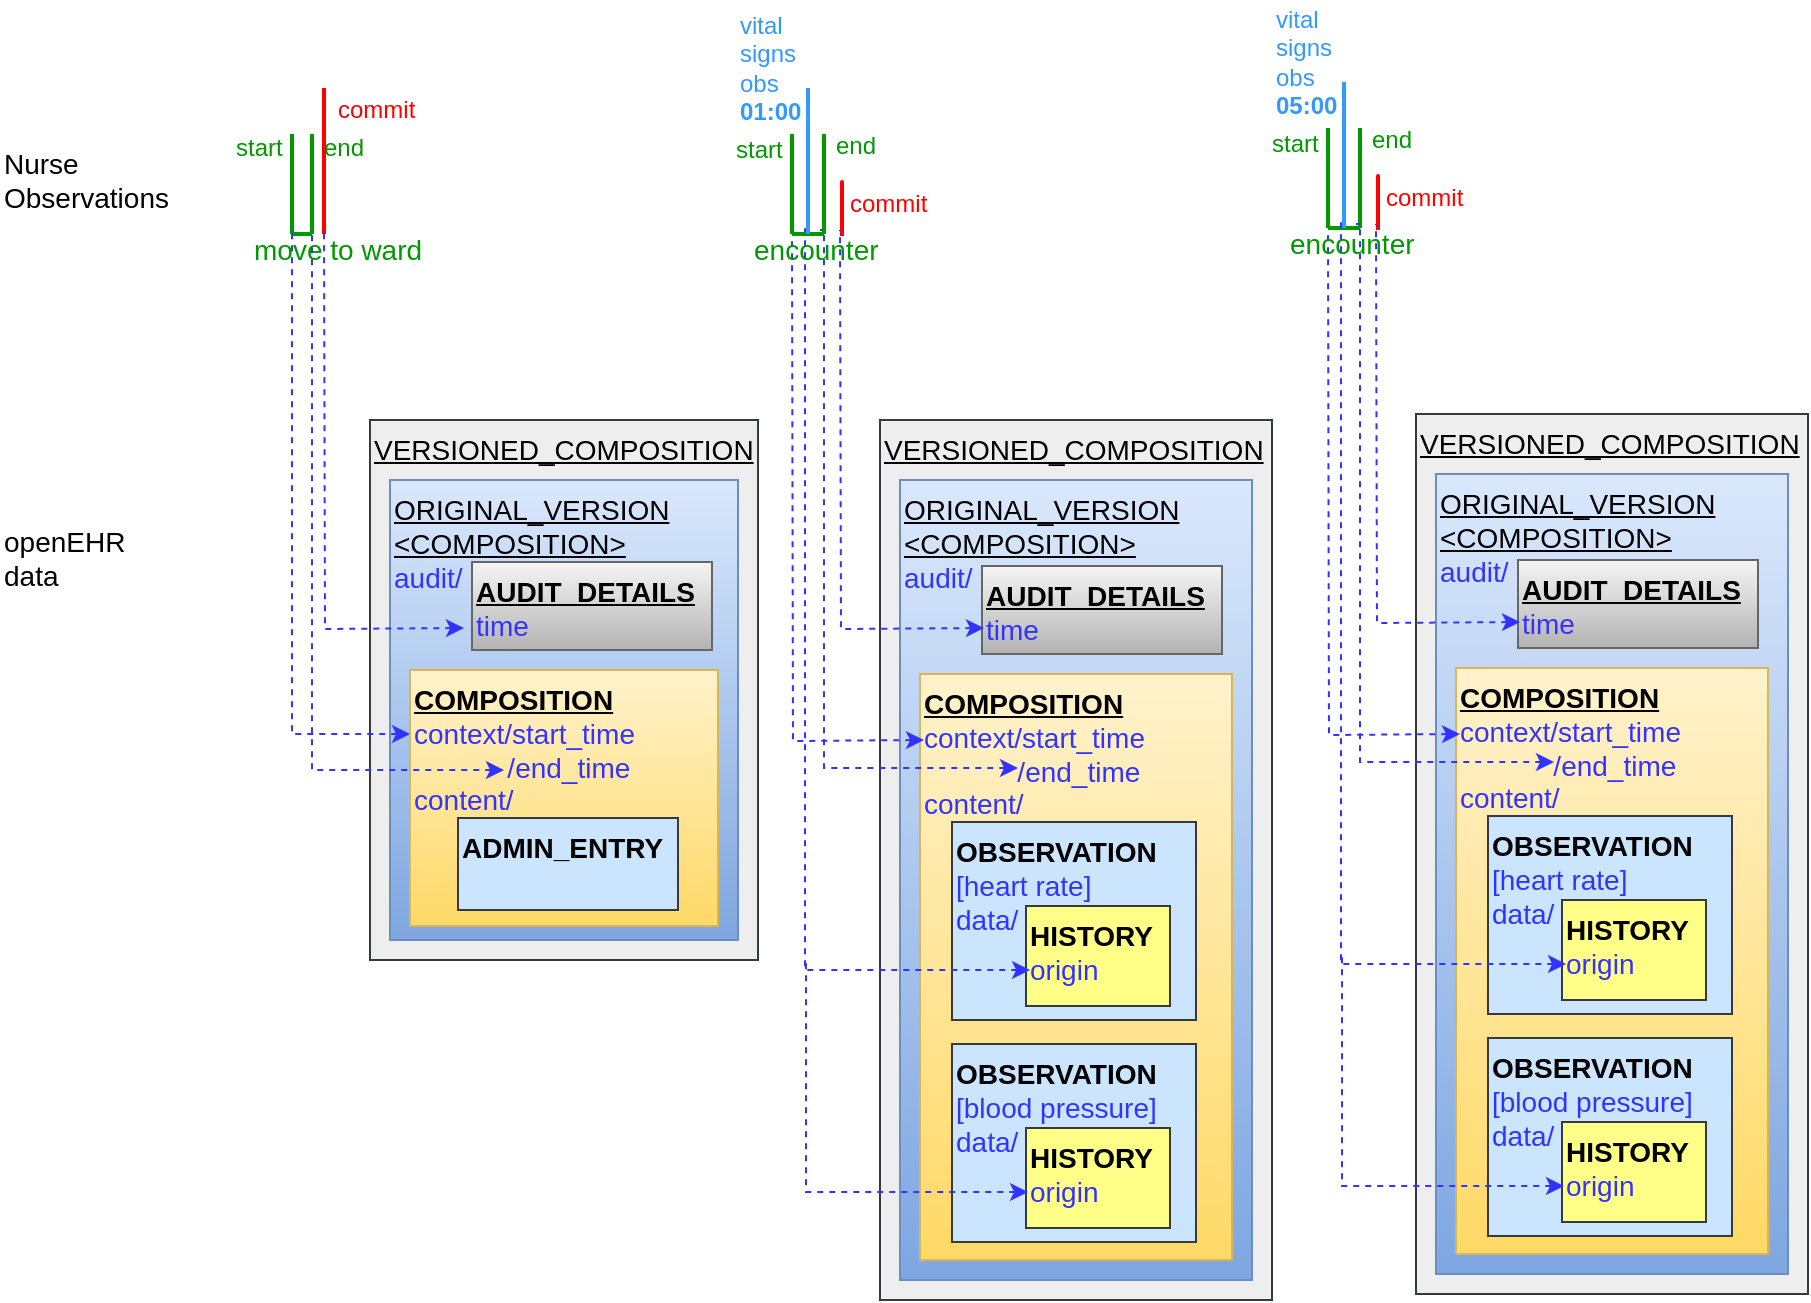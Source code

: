 <mxfile version="12.1.3" type="device" pages="1"><diagram id="17q0zIeaWyp3a5sSstnz" name="Page-1"><mxGraphModel dx="1030" dy="705" grid="1" gridSize="10" guides="1" tooltips="1" connect="1" arrows="1" fold="1" page="1" pageScale="1" pageWidth="1169" pageHeight="827" math="0" shadow="0"><root><mxCell id="0"/><mxCell id="1" parent="0"/><mxCell id="CNwp2tgJj030laKXjyMa-1" value="&lt;u&gt;&lt;span&gt;VERSIONED_COMPOSITION&lt;/span&gt;&lt;/u&gt;&lt;br&gt;" style="rounded=0;whiteSpace=wrap;html=1;fontSize=14;verticalAlign=top;align=left;fillColor=#eeeeee;strokeColor=#36393d;fontStyle=0" parent="1" vertex="1"><mxGeometry x="470" y="247" width="196" height="440" as="geometry"/></mxCell><mxCell id="CNwp2tgJj030laKXjyMa-10" value="&lt;u&gt;&lt;span&gt;ORIGINAL_VERSION&lt;br&gt;&amp;lt;COMPOSITION&amp;gt;&lt;/span&gt;&lt;br&gt;&lt;/u&gt;&lt;font color=&quot;#3333ff&quot;&gt;audit/&lt;/font&gt;" style="rounded=0;whiteSpace=wrap;html=1;fontSize=14;verticalAlign=top;align=left;fillColor=#dae8fc;strokeColor=#6c8ebf;gradientColor=#7ea6e0;fontStyle=0" parent="1" vertex="1"><mxGeometry x="480" y="277" width="176" height="400" as="geometry"/></mxCell><mxCell id="CNwp2tgJj030laKXjyMa-11" value="&lt;u style=&quot;font-weight: bold&quot;&gt;COMPOSITION&lt;br&gt;&lt;/u&gt;&lt;font color=&quot;#3333ff&quot;&gt;context/start_time&lt;br&gt;&amp;nbsp; &amp;nbsp; &amp;nbsp; &amp;nbsp; &amp;nbsp; &amp;nbsp; /end_time&lt;br&gt;content/&amp;nbsp;&lt;br&gt;&lt;/font&gt;" style="rounded=0;whiteSpace=wrap;html=1;fontSize=14;verticalAlign=top;align=left;fillColor=#fff2cc;strokeColor=#d6b656;gradientColor=#ffd966;" parent="1" vertex="1"><mxGeometry x="490" y="374" width="156" height="293" as="geometry"/></mxCell><mxCell id="CNwp2tgJj030laKXjyMa-12" value="&lt;u&gt;AUDIT_DETAILS&lt;/u&gt;&lt;br&gt;&lt;span style=&quot;font-weight: normal&quot;&gt;&lt;font color=&quot;#3333ff&quot;&gt;time&lt;/font&gt;&lt;/span&gt;" style="rounded=0;whiteSpace=wrap;html=1;fontSize=14;verticalAlign=top;align=left;fillColor=#f5f5f5;strokeColor=#666666;gradientColor=#b3b3b3;fontStyle=1" parent="1" vertex="1"><mxGeometry x="521" y="320" width="120" height="44" as="geometry"/></mxCell><mxCell id="CNwp2tgJj030laKXjyMa-32" value="&lt;b&gt;OBSERVATION&lt;/b&gt;&lt;font color=&quot;#3333ff&quot;&gt; [heart rate]&lt;/font&gt;&lt;br&gt;&lt;font color=&quot;#3333ff&quot;&gt;data/&lt;br&gt;&lt;/font&gt;" style="rounded=0;whiteSpace=wrap;html=1;fontSize=14;verticalAlign=top;align=left;fillColor=#cce5ff;strokeColor=#36393d;" parent="1" vertex="1"><mxGeometry x="506" y="448" width="122" height="99" as="geometry"/></mxCell><mxCell id="CNwp2tgJj030laKXjyMa-33" value="&lt;b&gt;HISTORY&lt;/b&gt;&lt;br&gt;&lt;font color=&quot;#3333ff&quot;&gt;origin&lt;/font&gt;" style="rounded=0;whiteSpace=wrap;html=1;fontSize=14;verticalAlign=top;align=left;fillColor=#ffff88;strokeColor=#36393d;" parent="1" vertex="1"><mxGeometry x="543" y="490" width="72" height="50" as="geometry"/></mxCell><mxCell id="CNwp2tgJj030laKXjyMa-34" value="Nurse&lt;br&gt;Observations" style="text;html=1;resizable=0;points=[];autosize=1;align=left;verticalAlign=top;spacingTop=-4;fontSize=14;fontColor=#000000;" parent="1" vertex="1"><mxGeometry x="30" y="108" width="100" height="40" as="geometry"/></mxCell><mxCell id="CNwp2tgJj030laKXjyMa-35" value="openEHR&lt;br&gt;data" style="text;html=1;resizable=0;points=[];autosize=1;align=left;verticalAlign=top;spacingTop=-4;fontSize=14;fontColor=#000000;" parent="1" vertex="1"><mxGeometry x="30" y="297" width="80" height="40" as="geometry"/></mxCell><mxCell id="CNwp2tgJj030laKXjyMa-36" style="edgeStyle=orthogonalEdgeStyle;rounded=0;orthogonalLoop=1;jettySize=auto;html=1;entryX=0.307;entryY=-0.175;entryDx=0;entryDy=0;entryPerimeter=0;strokeColor=#3333FF;strokeWidth=1;fontSize=14;fontColor=#000000;exitX=0.012;exitY=0.169;exitDx=0;exitDy=0;exitPerimeter=0;dashed=1;endArrow=none;endFill=0;startArrow=classic;startFill=1;" parent="1" edge="1"><mxGeometry relative="1" as="geometry"><mxPoint x="492" y="407" as="sourcePoint"/><mxPoint x="426" y="155" as="targetPoint"/></mxGeometry></mxCell><mxCell id="CNwp2tgJj030laKXjyMa-38" style="edgeStyle=orthogonalEdgeStyle;rounded=0;orthogonalLoop=1;jettySize=auto;html=1;strokeColor=#3333FF;strokeWidth=1;fontSize=14;fontColor=#000000;dashed=1;endArrow=none;endFill=0;startArrow=classic;startFill=1;entryX=0.471;entryY=0.05;entryDx=0;entryDy=0;entryPerimeter=0;" parent="1" edge="1"><mxGeometry relative="1" as="geometry"><mxPoint x="539" y="421" as="sourcePoint"/><mxPoint x="440" y="152" as="targetPoint"/><Array as="points"><mxPoint x="442" y="421"/><mxPoint x="442" y="152"/></Array></mxGeometry></mxCell><mxCell id="CNwp2tgJj030laKXjyMa-39" style="edgeStyle=orthogonalEdgeStyle;rounded=0;orthogonalLoop=1;jettySize=auto;html=1;strokeColor=#3333FF;strokeWidth=1;fontSize=14;fontColor=#000000;exitX=0.028;exitY=0.64;exitDx=0;exitDy=0;dashed=1;endArrow=none;endFill=0;startArrow=classic;startFill=1;entryX=0.393;entryY=-0.025;entryDx=0;entryDy=0;entryPerimeter=0;exitPerimeter=0;" parent="1" source="CNwp2tgJj030laKXjyMa-33" target="CNwp2tgJj030laKXjyMa-19" edge="1"><mxGeometry relative="1" as="geometry"><mxPoint x="504" y="685.5" as="sourcePoint"/><mxPoint x="382" y="328.5" as="targetPoint"/><Array as="points"><mxPoint x="433" y="522"/></Array></mxGeometry></mxCell><mxCell id="X2bDUbyLFdhplwHxZlDc-37" value="" style="endArrow=none;html=1;strokeColor=#009900;strokeWidth=2;" parent="1" edge="1"><mxGeometry width="50" height="50" relative="1" as="geometry"><mxPoint x="176" y="154" as="sourcePoint"/><mxPoint x="186" y="154" as="targetPoint"/></mxGeometry></mxCell><mxCell id="X2bDUbyLFdhplwHxZlDc-38" value="" style="endArrow=none;html=1;strokeColor=#009900;strokeWidth=2;" parent="1" edge="1"><mxGeometry width="50" height="50" relative="1" as="geometry"><mxPoint x="176" y="104" as="sourcePoint"/><mxPoint x="176" y="154" as="targetPoint"/></mxGeometry></mxCell><mxCell id="X2bDUbyLFdhplwHxZlDc-39" value="" style="endArrow=none;html=1;strokeColor=#009900;strokeWidth=2;" parent="1" edge="1"><mxGeometry width="50" height="50" relative="1" as="geometry"><mxPoint x="186" y="104" as="sourcePoint"/><mxPoint x="186" y="154" as="targetPoint"/></mxGeometry></mxCell><mxCell id="X2bDUbyLFdhplwHxZlDc-41" value="move to ward" style="text;html=1;resizable=0;points=[];autosize=1;align=left;verticalAlign=top;spacingTop=-4;fontColor=#009900;fontSize=14;" parent="1" vertex="1"><mxGeometry x="155" y="151" width="100" height="20" as="geometry"/></mxCell><mxCell id="X2bDUbyLFdhplwHxZlDc-42" value="start" style="text;html=1;resizable=0;points=[];autosize=1;align=left;verticalAlign=top;spacingTop=-4;fontColor=#009900;" parent="1" vertex="1"><mxGeometry x="146" y="101" width="40" height="20" as="geometry"/></mxCell><mxCell id="X2bDUbyLFdhplwHxZlDc-43" value="end" style="text;html=1;resizable=0;points=[];autosize=1;align=left;verticalAlign=top;spacingTop=-4;fontColor=#009900;" parent="1" vertex="1"><mxGeometry x="190" y="101" width="40" height="20" as="geometry"/></mxCell><mxCell id="X2bDUbyLFdhplwHxZlDc-45" value="" style="endArrow=none;html=1;strokeColor=#FF0000;strokeWidth=2;" parent="1" edge="1"><mxGeometry width="50" height="50" relative="1" as="geometry"><mxPoint x="192" y="81" as="sourcePoint"/><mxPoint x="192" y="154" as="targetPoint"/><Array as="points"><mxPoint x="192" y="111"/></Array></mxGeometry></mxCell><mxCell id="X2bDUbyLFdhplwHxZlDc-46" value="commit" style="text;html=1;resizable=0;points=[];autosize=1;align=left;verticalAlign=top;spacingTop=-4;fontColor=#FF0000;" parent="1" vertex="1"><mxGeometry x="197" y="82" width="50" height="20" as="geometry"/></mxCell><mxCell id="X2bDUbyLFdhplwHxZlDc-49" value="" style="group" parent="1" vertex="1" connectable="0"><mxGeometry x="396" y="40" width="107" height="131" as="geometry"/></mxCell><mxCell id="CNwp2tgJj030laKXjyMa-13" value="" style="endArrow=none;html=1;strokeColor=#009900;strokeWidth=2;" parent="X2bDUbyLFdhplwHxZlDc-49" edge="1"><mxGeometry width="50" height="50" relative="1" as="geometry"><mxPoint x="30" y="114" as="sourcePoint"/><mxPoint x="46" y="114" as="targetPoint"/></mxGeometry></mxCell><mxCell id="CNwp2tgJj030laKXjyMa-14" value="" style="endArrow=none;html=1;strokeColor=#009900;strokeWidth=2;" parent="X2bDUbyLFdhplwHxZlDc-49" edge="1"><mxGeometry width="50" height="50" relative="1" as="geometry"><mxPoint x="30" y="64" as="sourcePoint"/><mxPoint x="30" y="114" as="targetPoint"/></mxGeometry></mxCell><mxCell id="CNwp2tgJj030laKXjyMa-15" value="" style="endArrow=none;html=1;strokeColor=#009900;strokeWidth=2;" parent="X2bDUbyLFdhplwHxZlDc-49" edge="1"><mxGeometry width="50" height="50" relative="1" as="geometry"><mxPoint x="46" y="64" as="sourcePoint"/><mxPoint x="46" y="114" as="targetPoint"/></mxGeometry></mxCell><mxCell id="CNwp2tgJj030laKXjyMa-17" value="" style="endArrow=none;html=1;strokeColor=#3399FF;strokeWidth=2;" parent="X2bDUbyLFdhplwHxZlDc-49" edge="1"><mxGeometry width="50" height="50" relative="1" as="geometry"><mxPoint x="38" y="41" as="sourcePoint"/><mxPoint x="38" y="114" as="targetPoint"/></mxGeometry></mxCell><mxCell id="CNwp2tgJj030laKXjyMa-19" value="encounter" style="text;html=1;resizable=0;points=[];autosize=1;align=left;verticalAlign=top;spacingTop=-4;fontColor=#009900;fontSize=14;" parent="X2bDUbyLFdhplwHxZlDc-49" vertex="1"><mxGeometry x="9" y="111" width="70" height="20" as="geometry"/></mxCell><mxCell id="CNwp2tgJj030laKXjyMa-21" value="start" style="text;html=1;resizable=0;points=[];autosize=1;align=left;verticalAlign=top;spacingTop=-4;fontColor=#009900;" parent="X2bDUbyLFdhplwHxZlDc-49" vertex="1"><mxGeometry y="62" width="40" height="20" as="geometry"/></mxCell><mxCell id="CNwp2tgJj030laKXjyMa-22" value="end" style="text;html=1;resizable=0;points=[];autosize=1;align=left;verticalAlign=top;spacingTop=-4;fontColor=#009900;" parent="X2bDUbyLFdhplwHxZlDc-49" vertex="1"><mxGeometry x="50" y="60" width="40" height="20" as="geometry"/></mxCell><mxCell id="CNwp2tgJj030laKXjyMa-23" value="vital&lt;br&gt;signs&lt;br&gt;obs&lt;br&gt;&lt;b&gt;01:00&lt;/b&gt;" style="text;html=1;resizable=0;points=[];autosize=1;align=left;verticalAlign=top;spacingTop=-4;fontColor=#3399FF;" parent="X2bDUbyLFdhplwHxZlDc-49" vertex="1"><mxGeometry x="2" width="50" height="60" as="geometry"/></mxCell><mxCell id="CNwp2tgJj030laKXjyMa-29" value="" style="endArrow=none;html=1;strokeColor=#FF0000;strokeWidth=2;" parent="X2bDUbyLFdhplwHxZlDc-49" edge="1"><mxGeometry width="50" height="50" relative="1" as="geometry"><mxPoint x="55" y="103" as="sourcePoint"/><mxPoint x="55" y="115" as="targetPoint"/><Array as="points"><mxPoint x="55" y="83"/></Array></mxGeometry></mxCell><mxCell id="CNwp2tgJj030laKXjyMa-31" value="commit" style="text;html=1;resizable=0;points=[];autosize=1;align=left;verticalAlign=top;spacingTop=-4;fontColor=#FF0000;" parent="X2bDUbyLFdhplwHxZlDc-49" vertex="1"><mxGeometry x="57" y="89" width="50" height="20" as="geometry"/></mxCell><mxCell id="X2bDUbyLFdhplwHxZlDc-50" value="" style="group" parent="1" vertex="1" connectable="0"><mxGeometry x="695" y="37" width="107" height="131" as="geometry"/></mxCell><mxCell id="X2bDUbyLFdhplwHxZlDc-51" value="" style="endArrow=none;html=1;strokeColor=#009900;strokeWidth=2;" parent="X2bDUbyLFdhplwHxZlDc-50" edge="1"><mxGeometry width="50" height="50" relative="1" as="geometry"><mxPoint x="-1" y="114" as="sourcePoint"/><mxPoint x="15" y="114" as="targetPoint"/></mxGeometry></mxCell><mxCell id="X2bDUbyLFdhplwHxZlDc-52" value="" style="endArrow=none;html=1;strokeColor=#009900;strokeWidth=2;" parent="X2bDUbyLFdhplwHxZlDc-50" edge="1"><mxGeometry width="50" height="50" relative="1" as="geometry"><mxPoint x="-1" y="64" as="sourcePoint"/><mxPoint x="-1" y="114" as="targetPoint"/></mxGeometry></mxCell><mxCell id="X2bDUbyLFdhplwHxZlDc-53" value="" style="endArrow=none;html=1;strokeColor=#009900;strokeWidth=2;" parent="X2bDUbyLFdhplwHxZlDc-50" edge="1"><mxGeometry width="50" height="50" relative="1" as="geometry"><mxPoint x="15" y="64" as="sourcePoint"/><mxPoint x="15" y="114" as="targetPoint"/></mxGeometry></mxCell><mxCell id="X2bDUbyLFdhplwHxZlDc-54" value="" style="endArrow=none;html=1;strokeColor=#3399FF;strokeWidth=2;" parent="X2bDUbyLFdhplwHxZlDc-50" edge="1"><mxGeometry width="50" height="50" relative="1" as="geometry"><mxPoint x="7" y="41" as="sourcePoint"/><mxPoint x="7" y="114" as="targetPoint"/></mxGeometry></mxCell><mxCell id="X2bDUbyLFdhplwHxZlDc-56" value="start" style="text;html=1;resizable=0;points=[];autosize=1;align=left;verticalAlign=top;spacingTop=-4;fontColor=#009900;" parent="X2bDUbyLFdhplwHxZlDc-50" vertex="1"><mxGeometry x="-31" y="62" width="40" height="20" as="geometry"/></mxCell><mxCell id="X2bDUbyLFdhplwHxZlDc-57" value="end" style="text;html=1;resizable=0;points=[];autosize=1;align=left;verticalAlign=top;spacingTop=-4;fontColor=#009900;" parent="X2bDUbyLFdhplwHxZlDc-50" vertex="1"><mxGeometry x="19" y="60" width="40" height="20" as="geometry"/></mxCell><mxCell id="X2bDUbyLFdhplwHxZlDc-58" value="vital&lt;br&gt;signs&lt;br&gt;obs&lt;br&gt;&lt;b&gt;05:00&lt;/b&gt;" style="text;html=1;resizable=0;points=[];autosize=1;align=left;verticalAlign=top;spacingTop=-4;fontColor=#3399FF;" parent="X2bDUbyLFdhplwHxZlDc-50" vertex="1"><mxGeometry x="-29" width="50" height="60" as="geometry"/></mxCell><mxCell id="X2bDUbyLFdhplwHxZlDc-59" value="" style="endArrow=none;html=1;strokeColor=#FF0000;strokeWidth=2;" parent="X2bDUbyLFdhplwHxZlDc-50" edge="1"><mxGeometry width="50" height="50" relative="1" as="geometry"><mxPoint x="24" y="103" as="sourcePoint"/><mxPoint x="24" y="115" as="targetPoint"/><Array as="points"><mxPoint x="24" y="83"/></Array></mxGeometry></mxCell><mxCell id="X2bDUbyLFdhplwHxZlDc-60" value="commit" style="text;html=1;resizable=0;points=[];autosize=1;align=left;verticalAlign=top;spacingTop=-4;fontColor=#FF0000;" parent="X2bDUbyLFdhplwHxZlDc-50" vertex="1"><mxGeometry x="26" y="89" width="50" height="20" as="geometry"/></mxCell><mxCell id="X2bDUbyLFdhplwHxZlDc-94" value="&lt;u&gt;&lt;span&gt;VERSIONED_COMPOSITION&lt;/span&gt;&lt;/u&gt;&lt;br&gt;" style="rounded=0;whiteSpace=wrap;html=1;fontSize=14;verticalAlign=top;align=left;fillColor=#eeeeee;strokeColor=#36393d;fontStyle=0" parent="1" vertex="1"><mxGeometry x="215" y="247" width="194" height="270" as="geometry"/></mxCell><mxCell id="X2bDUbyLFdhplwHxZlDc-95" value="&lt;span&gt;&lt;u&gt;ORIGINAL_VERSION&lt;br&gt;&amp;lt;COMPOSITION&amp;gt;&lt;/u&gt;&lt;/span&gt;&lt;br&gt;&lt;font color=&quot;#3333ff&quot;&gt;audit/&lt;/font&gt;" style="rounded=0;whiteSpace=wrap;html=1;fontSize=14;verticalAlign=top;align=left;fillColor=#dae8fc;strokeColor=#6c8ebf;gradientColor=#7ea6e0;fontStyle=0" parent="1" vertex="1"><mxGeometry x="225" y="277" width="174" height="230" as="geometry"/></mxCell><mxCell id="X2bDUbyLFdhplwHxZlDc-96" value="&lt;u style=&quot;font-weight: bold&quot;&gt;COMPOSITION&lt;br&gt;&lt;/u&gt;&lt;font color=&quot;#3333ff&quot;&gt;context/start_time&lt;br&gt;&amp;nbsp; &amp;nbsp; &amp;nbsp; &amp;nbsp; &amp;nbsp; &amp;nbsp; /end_time&lt;br&gt;content/&amp;nbsp;&lt;br&gt;&lt;/font&gt;" style="rounded=0;whiteSpace=wrap;html=1;fontSize=14;verticalAlign=top;align=left;fillColor=#fff2cc;strokeColor=#d6b656;gradientColor=#ffd966;" parent="1" vertex="1"><mxGeometry x="235" y="372" width="154" height="128" as="geometry"/></mxCell><mxCell id="X2bDUbyLFdhplwHxZlDc-97" value="&lt;u&gt;AUDIT_DETAILS&lt;/u&gt;&lt;br&gt;&lt;span style=&quot;font-weight: normal&quot;&gt;&lt;font color=&quot;#3333ff&quot;&gt;time&lt;/font&gt;&lt;/span&gt;" style="rounded=0;whiteSpace=wrap;html=1;fontSize=14;verticalAlign=top;align=left;fillColor=#f5f5f5;strokeColor=#666666;gradientColor=#b3b3b3;fontStyle=1" parent="1" vertex="1"><mxGeometry x="266" y="318" width="120" height="44" as="geometry"/></mxCell><mxCell id="X2bDUbyLFdhplwHxZlDc-98" value="&lt;b&gt;ADMIN_ENTRY&lt;/b&gt;&lt;font color=&quot;#3333ff&quot;&gt;&lt;br&gt;&lt;/font&gt;" style="rounded=0;whiteSpace=wrap;html=1;fontSize=14;verticalAlign=top;align=left;fillColor=#cce5ff;strokeColor=#36393d;" parent="1" vertex="1"><mxGeometry x="259" y="446" width="110" height="46" as="geometry"/></mxCell><mxCell id="X2bDUbyLFdhplwHxZlDc-105" style="edgeStyle=orthogonalEdgeStyle;rounded=0;orthogonalLoop=1;jettySize=auto;html=1;entryX=-0.08;entryY=1.15;entryDx=0;entryDy=0;entryPerimeter=0;strokeColor=#3333FF;strokeWidth=1;fontSize=14;fontColor=#000000;exitX=0;exitY=0.5;exitDx=0;exitDy=0;dashed=1;endArrow=none;endFill=0;startArrow=classic;startFill=1;" parent="1" edge="1"><mxGeometry relative="1" as="geometry"><mxPoint x="522" y="351" as="sourcePoint"/><mxPoint x="450" y="152" as="targetPoint"/></mxGeometry></mxCell><mxCell id="X2bDUbyLFdhplwHxZlDc-106" value="&lt;b&gt;OBSERVATION&lt;/b&gt;&lt;font color=&quot;#3333ff&quot;&gt; [blood pressure]&lt;/font&gt;&lt;br&gt;&lt;font color=&quot;#3333ff&quot;&gt;data/&lt;br&gt;&lt;/font&gt;" style="rounded=0;whiteSpace=wrap;html=1;fontSize=14;verticalAlign=top;align=left;fillColor=#cce5ff;strokeColor=#36393d;" parent="1" vertex="1"><mxGeometry x="506" y="559" width="122" height="99" as="geometry"/></mxCell><mxCell id="X2bDUbyLFdhplwHxZlDc-107" value="&lt;b&gt;HISTORY&lt;/b&gt;&lt;br&gt;&lt;font color=&quot;#3333ff&quot;&gt;origin&lt;/font&gt;" style="rounded=0;whiteSpace=wrap;html=1;fontSize=14;verticalAlign=top;align=left;fillColor=#ffff88;strokeColor=#36393d;" parent="1" vertex="1"><mxGeometry x="543" y="601" width="72" height="50" as="geometry"/></mxCell><mxCell id="X2bDUbyLFdhplwHxZlDc-104" style="edgeStyle=orthogonalEdgeStyle;rounded=0;orthogonalLoop=1;jettySize=auto;html=1;strokeColor=#3333FF;strokeWidth=1;fontSize=14;fontColor=#000000;exitX=0.179;exitY=0.651;exitDx=0;exitDy=0;dashed=1;endArrow=none;endFill=0;startArrow=classic;startFill=1;exitPerimeter=0;" parent="1" edge="1"><mxGeometry relative="1" as="geometry"><mxPoint x="544" y="633" as="sourcePoint"/><mxPoint x="433" y="517" as="targetPoint"/><Array as="points"><mxPoint x="433" y="633"/></Array></mxGeometry></mxCell><mxCell id="X2bDUbyLFdhplwHxZlDc-109" style="edgeStyle=orthogonalEdgeStyle;rounded=0;orthogonalLoop=1;jettySize=auto;html=1;strokeColor=#3333FF;strokeWidth=1;fontSize=14;fontColor=#000000;exitX=0;exitY=0.25;exitDx=0;exitDy=0;dashed=1;endArrow=none;endFill=0;startArrow=classic;startFill=1;entryX=0.21;entryY=0.1;entryDx=0;entryDy=0;entryPerimeter=0;" parent="1" source="X2bDUbyLFdhplwHxZlDc-96" target="X2bDUbyLFdhplwHxZlDc-41" edge="1"><mxGeometry relative="1" as="geometry"><mxPoint x="266" y="583" as="sourcePoint"/><mxPoint x="155" y="467" as="targetPoint"/><Array as="points"><mxPoint x="176" y="404"/></Array></mxGeometry></mxCell><mxCell id="X2bDUbyLFdhplwHxZlDc-110" style="edgeStyle=orthogonalEdgeStyle;rounded=0;orthogonalLoop=1;jettySize=auto;html=1;strokeColor=#3333FF;strokeWidth=1;fontSize=14;fontColor=#000000;exitX=0;exitY=0.25;exitDx=0;exitDy=0;dashed=1;endArrow=none;endFill=0;startArrow=classic;startFill=1;entryX=0.21;entryY=0.1;entryDx=0;entryDy=0;entryPerimeter=0;" parent="1" edge="1"><mxGeometry relative="1" as="geometry"><mxPoint x="282" y="422" as="sourcePoint"/><mxPoint x="186" y="153" as="targetPoint"/><Array as="points"><mxPoint x="282" y="422"/><mxPoint x="186" y="422"/></Array></mxGeometry></mxCell><mxCell id="X2bDUbyLFdhplwHxZlDc-111" style="edgeStyle=orthogonalEdgeStyle;rounded=0;orthogonalLoop=1;jettySize=auto;html=1;strokeColor=#3333FF;strokeWidth=1;fontSize=14;fontColor=#000000;exitX=0;exitY=0.25;exitDx=0;exitDy=0;dashed=1;endArrow=none;endFill=0;startArrow=classic;startFill=1;entryX=0.21;entryY=0.1;entryDx=0;entryDy=0;entryPerimeter=0;" parent="1" edge="1"><mxGeometry relative="1" as="geometry"><mxPoint x="262" y="351" as="sourcePoint"/><mxPoint x="192" y="153" as="targetPoint"/></mxGeometry></mxCell><mxCell id="X2bDUbyLFdhplwHxZlDc-112" value="&lt;u&gt;&lt;span&gt;VERSIONED_COMPOSITION&lt;/span&gt;&lt;/u&gt;&lt;br&gt;" style="rounded=0;whiteSpace=wrap;html=1;fontSize=14;verticalAlign=top;align=left;fillColor=#eeeeee;strokeColor=#36393d;fontStyle=0" parent="1" vertex="1"><mxGeometry x="738" y="244" width="196" height="440" as="geometry"/></mxCell><mxCell id="X2bDUbyLFdhplwHxZlDc-113" value="&lt;span&gt;&lt;u&gt;ORIGINAL_VERSION&lt;br&gt;&amp;lt;COMPOSITION&amp;gt;&lt;/u&gt;&lt;/span&gt;&lt;br&gt;&lt;font color=&quot;#3333ff&quot;&gt;audit/&lt;/font&gt;" style="rounded=0;whiteSpace=wrap;html=1;fontSize=14;verticalAlign=top;align=left;fillColor=#dae8fc;strokeColor=#6c8ebf;gradientColor=#7ea6e0;fontStyle=0" parent="1" vertex="1"><mxGeometry x="748" y="274" width="176" height="400" as="geometry"/></mxCell><mxCell id="X2bDUbyLFdhplwHxZlDc-114" value="&lt;u style=&quot;font-weight: bold&quot;&gt;COMPOSITION&lt;br&gt;&lt;/u&gt;&lt;font color=&quot;#3333ff&quot;&gt;context/start_time&lt;br&gt;&amp;nbsp; &amp;nbsp; &amp;nbsp; &amp;nbsp; &amp;nbsp; &amp;nbsp; /end_time&lt;br&gt;content/&amp;nbsp;&lt;br&gt;&lt;/font&gt;" style="rounded=0;whiteSpace=wrap;html=1;fontSize=14;verticalAlign=top;align=left;fillColor=#fff2cc;strokeColor=#d6b656;gradientColor=#ffd966;" parent="1" vertex="1"><mxGeometry x="758" y="371" width="156" height="293" as="geometry"/></mxCell><mxCell id="X2bDUbyLFdhplwHxZlDc-115" value="&lt;u&gt;AUDIT_DETAILS&lt;/u&gt;&lt;br&gt;&lt;span style=&quot;font-weight: normal&quot;&gt;&lt;font color=&quot;#3333ff&quot;&gt;time&lt;/font&gt;&lt;/span&gt;" style="rounded=0;whiteSpace=wrap;html=1;fontSize=14;verticalAlign=top;align=left;fillColor=#f5f5f5;strokeColor=#666666;gradientColor=#b3b3b3;fontStyle=1" parent="1" vertex="1"><mxGeometry x="789" y="317" width="120" height="44" as="geometry"/></mxCell><mxCell id="X2bDUbyLFdhplwHxZlDc-116" value="&lt;b&gt;OBSERVATION&lt;/b&gt;&lt;font color=&quot;#3333ff&quot;&gt; [heart rate]&lt;/font&gt;&lt;br&gt;&lt;font color=&quot;#3333ff&quot;&gt;data/&lt;br&gt;&lt;/font&gt;" style="rounded=0;whiteSpace=wrap;html=1;fontSize=14;verticalAlign=top;align=left;fillColor=#cce5ff;strokeColor=#36393d;" parent="1" vertex="1"><mxGeometry x="774" y="445" width="122" height="99" as="geometry"/></mxCell><mxCell id="X2bDUbyLFdhplwHxZlDc-117" value="&lt;b&gt;HISTORY&lt;/b&gt;&lt;br&gt;&lt;font color=&quot;#3333ff&quot;&gt;origin&lt;/font&gt;" style="rounded=0;whiteSpace=wrap;html=1;fontSize=14;verticalAlign=top;align=left;fillColor=#ffff88;strokeColor=#36393d;" parent="1" vertex="1"><mxGeometry x="811" y="487" width="72" height="50" as="geometry"/></mxCell><mxCell id="X2bDUbyLFdhplwHxZlDc-118" style="edgeStyle=orthogonalEdgeStyle;rounded=0;orthogonalLoop=1;jettySize=auto;html=1;entryX=0.307;entryY=-0.175;entryDx=0;entryDy=0;entryPerimeter=0;strokeColor=#3333FF;strokeWidth=1;fontSize=14;fontColor=#000000;exitX=0.012;exitY=0.169;exitDx=0;exitDy=0;exitPerimeter=0;dashed=1;endArrow=none;endFill=0;startArrow=classic;startFill=1;" parent="1" edge="1"><mxGeometry relative="1" as="geometry"><mxPoint x="760" y="404" as="sourcePoint"/><mxPoint x="694" y="152" as="targetPoint"/></mxGeometry></mxCell><mxCell id="X2bDUbyLFdhplwHxZlDc-119" style="edgeStyle=orthogonalEdgeStyle;rounded=0;orthogonalLoop=1;jettySize=auto;html=1;strokeColor=#3333FF;strokeWidth=1;fontSize=14;fontColor=#000000;dashed=1;endArrow=none;endFill=0;startArrow=classic;startFill=1;entryX=0.471;entryY=0.05;entryDx=0;entryDy=0;entryPerimeter=0;" parent="1" edge="1"><mxGeometry relative="1" as="geometry"><mxPoint x="807" y="418" as="sourcePoint"/><mxPoint x="708" y="149" as="targetPoint"/><Array as="points"><mxPoint x="710" y="418"/><mxPoint x="710" y="149"/></Array></mxGeometry></mxCell><mxCell id="X2bDUbyLFdhplwHxZlDc-120" style="edgeStyle=orthogonalEdgeStyle;rounded=0;orthogonalLoop=1;jettySize=auto;html=1;strokeColor=#3333FF;strokeWidth=1;fontSize=14;fontColor=#000000;exitX=0.028;exitY=0.64;exitDx=0;exitDy=0;dashed=1;endArrow=none;endFill=0;startArrow=classic;startFill=1;entryX=0.393;entryY=-0.025;entryDx=0;entryDy=0;entryPerimeter=0;exitPerimeter=0;" parent="1" source="X2bDUbyLFdhplwHxZlDc-117" target="X2bDUbyLFdhplwHxZlDc-122" edge="1"><mxGeometry relative="1" as="geometry"><mxPoint x="772" y="682.5" as="sourcePoint"/><mxPoint x="650" y="325.5" as="targetPoint"/><Array as="points"><mxPoint x="701" y="519"/></Array></mxGeometry></mxCell><mxCell id="X2bDUbyLFdhplwHxZlDc-122" value="encounter" style="text;html=1;resizable=0;points=[];autosize=1;align=left;verticalAlign=top;spacingTop=-4;fontColor=#009900;fontSize=14;" parent="1" vertex="1"><mxGeometry x="673" y="148" width="70" height="20" as="geometry"/></mxCell><mxCell id="X2bDUbyLFdhplwHxZlDc-125" style="edgeStyle=orthogonalEdgeStyle;rounded=0;orthogonalLoop=1;jettySize=auto;html=1;entryX=-0.08;entryY=1.15;entryDx=0;entryDy=0;entryPerimeter=0;strokeColor=#3333FF;strokeWidth=1;fontSize=14;fontColor=#000000;exitX=0;exitY=0.5;exitDx=0;exitDy=0;dashed=1;endArrow=none;endFill=0;startArrow=classic;startFill=1;" parent="1" edge="1"><mxGeometry relative="1" as="geometry"><mxPoint x="790" y="348" as="sourcePoint"/><mxPoint x="718" y="149" as="targetPoint"/></mxGeometry></mxCell><mxCell id="X2bDUbyLFdhplwHxZlDc-126" value="&lt;b&gt;OBSERVATION&lt;/b&gt;&lt;font color=&quot;#3333ff&quot;&gt; [blood pressure]&lt;/font&gt;&lt;br&gt;&lt;font color=&quot;#3333ff&quot;&gt;data/&lt;br&gt;&lt;/font&gt;" style="rounded=0;whiteSpace=wrap;html=1;fontSize=14;verticalAlign=top;align=left;fillColor=#cce5ff;strokeColor=#36393d;" parent="1" vertex="1"><mxGeometry x="774" y="556" width="122" height="99" as="geometry"/></mxCell><mxCell id="X2bDUbyLFdhplwHxZlDc-127" value="&lt;b&gt;HISTORY&lt;/b&gt;&lt;br&gt;&lt;font color=&quot;#3333ff&quot;&gt;origin&lt;/font&gt;" style="rounded=0;whiteSpace=wrap;html=1;fontSize=14;verticalAlign=top;align=left;fillColor=#ffff88;strokeColor=#36393d;" parent="1" vertex="1"><mxGeometry x="811" y="598" width="72" height="50" as="geometry"/></mxCell><mxCell id="X2bDUbyLFdhplwHxZlDc-128" style="edgeStyle=orthogonalEdgeStyle;rounded=0;orthogonalLoop=1;jettySize=auto;html=1;strokeColor=#3333FF;strokeWidth=1;fontSize=14;fontColor=#000000;exitX=0.179;exitY=0.651;exitDx=0;exitDy=0;dashed=1;endArrow=none;endFill=0;startArrow=classic;startFill=1;exitPerimeter=0;" parent="1" edge="1"><mxGeometry relative="1" as="geometry"><mxPoint x="812" y="630" as="sourcePoint"/><mxPoint x="701" y="514" as="targetPoint"/><Array as="points"><mxPoint x="701" y="630"/></Array></mxGeometry></mxCell></root></mxGraphModel></diagram></mxfile>